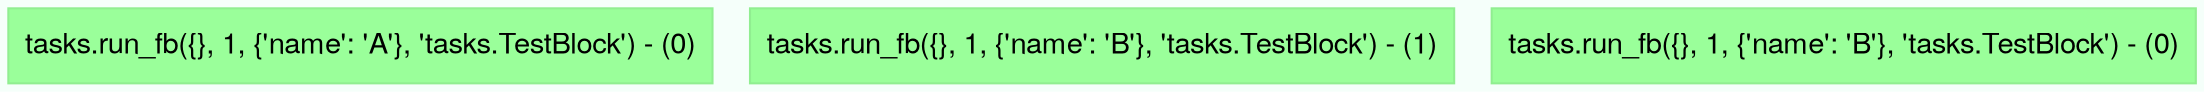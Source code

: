 digraph dependencies {
    graph [shape="box", arrowhead="vee", style="filled", fontname="HelveticaNeue", bgcolor="mintcream", root="None"]
    "tasks.run_fb({}, 1, {'name': 'A'}, 'tasks.TestBlock') - (0)" [shape="box", arrowhead="vee", style="filled", fontname="HelveticaNeue", fillcolor="palegreen1", color="palegreen2"]
    "tasks.run_fb({}, 1, {'name': 'B'}, 'tasks.TestBlock') - (1)" [shape="box", arrowhead="vee", style="filled", fontname="HelveticaNeue", fillcolor="palegreen1", color="palegreen2"]
    "tasks.run_fb({}, 1, {'name': 'B'}, 'tasks.TestBlock') - (0)" [shape="box", arrowhead="vee", style="filled", fontname="HelveticaNeue", fillcolor="palegreen1", color="palegreen2"]
}

